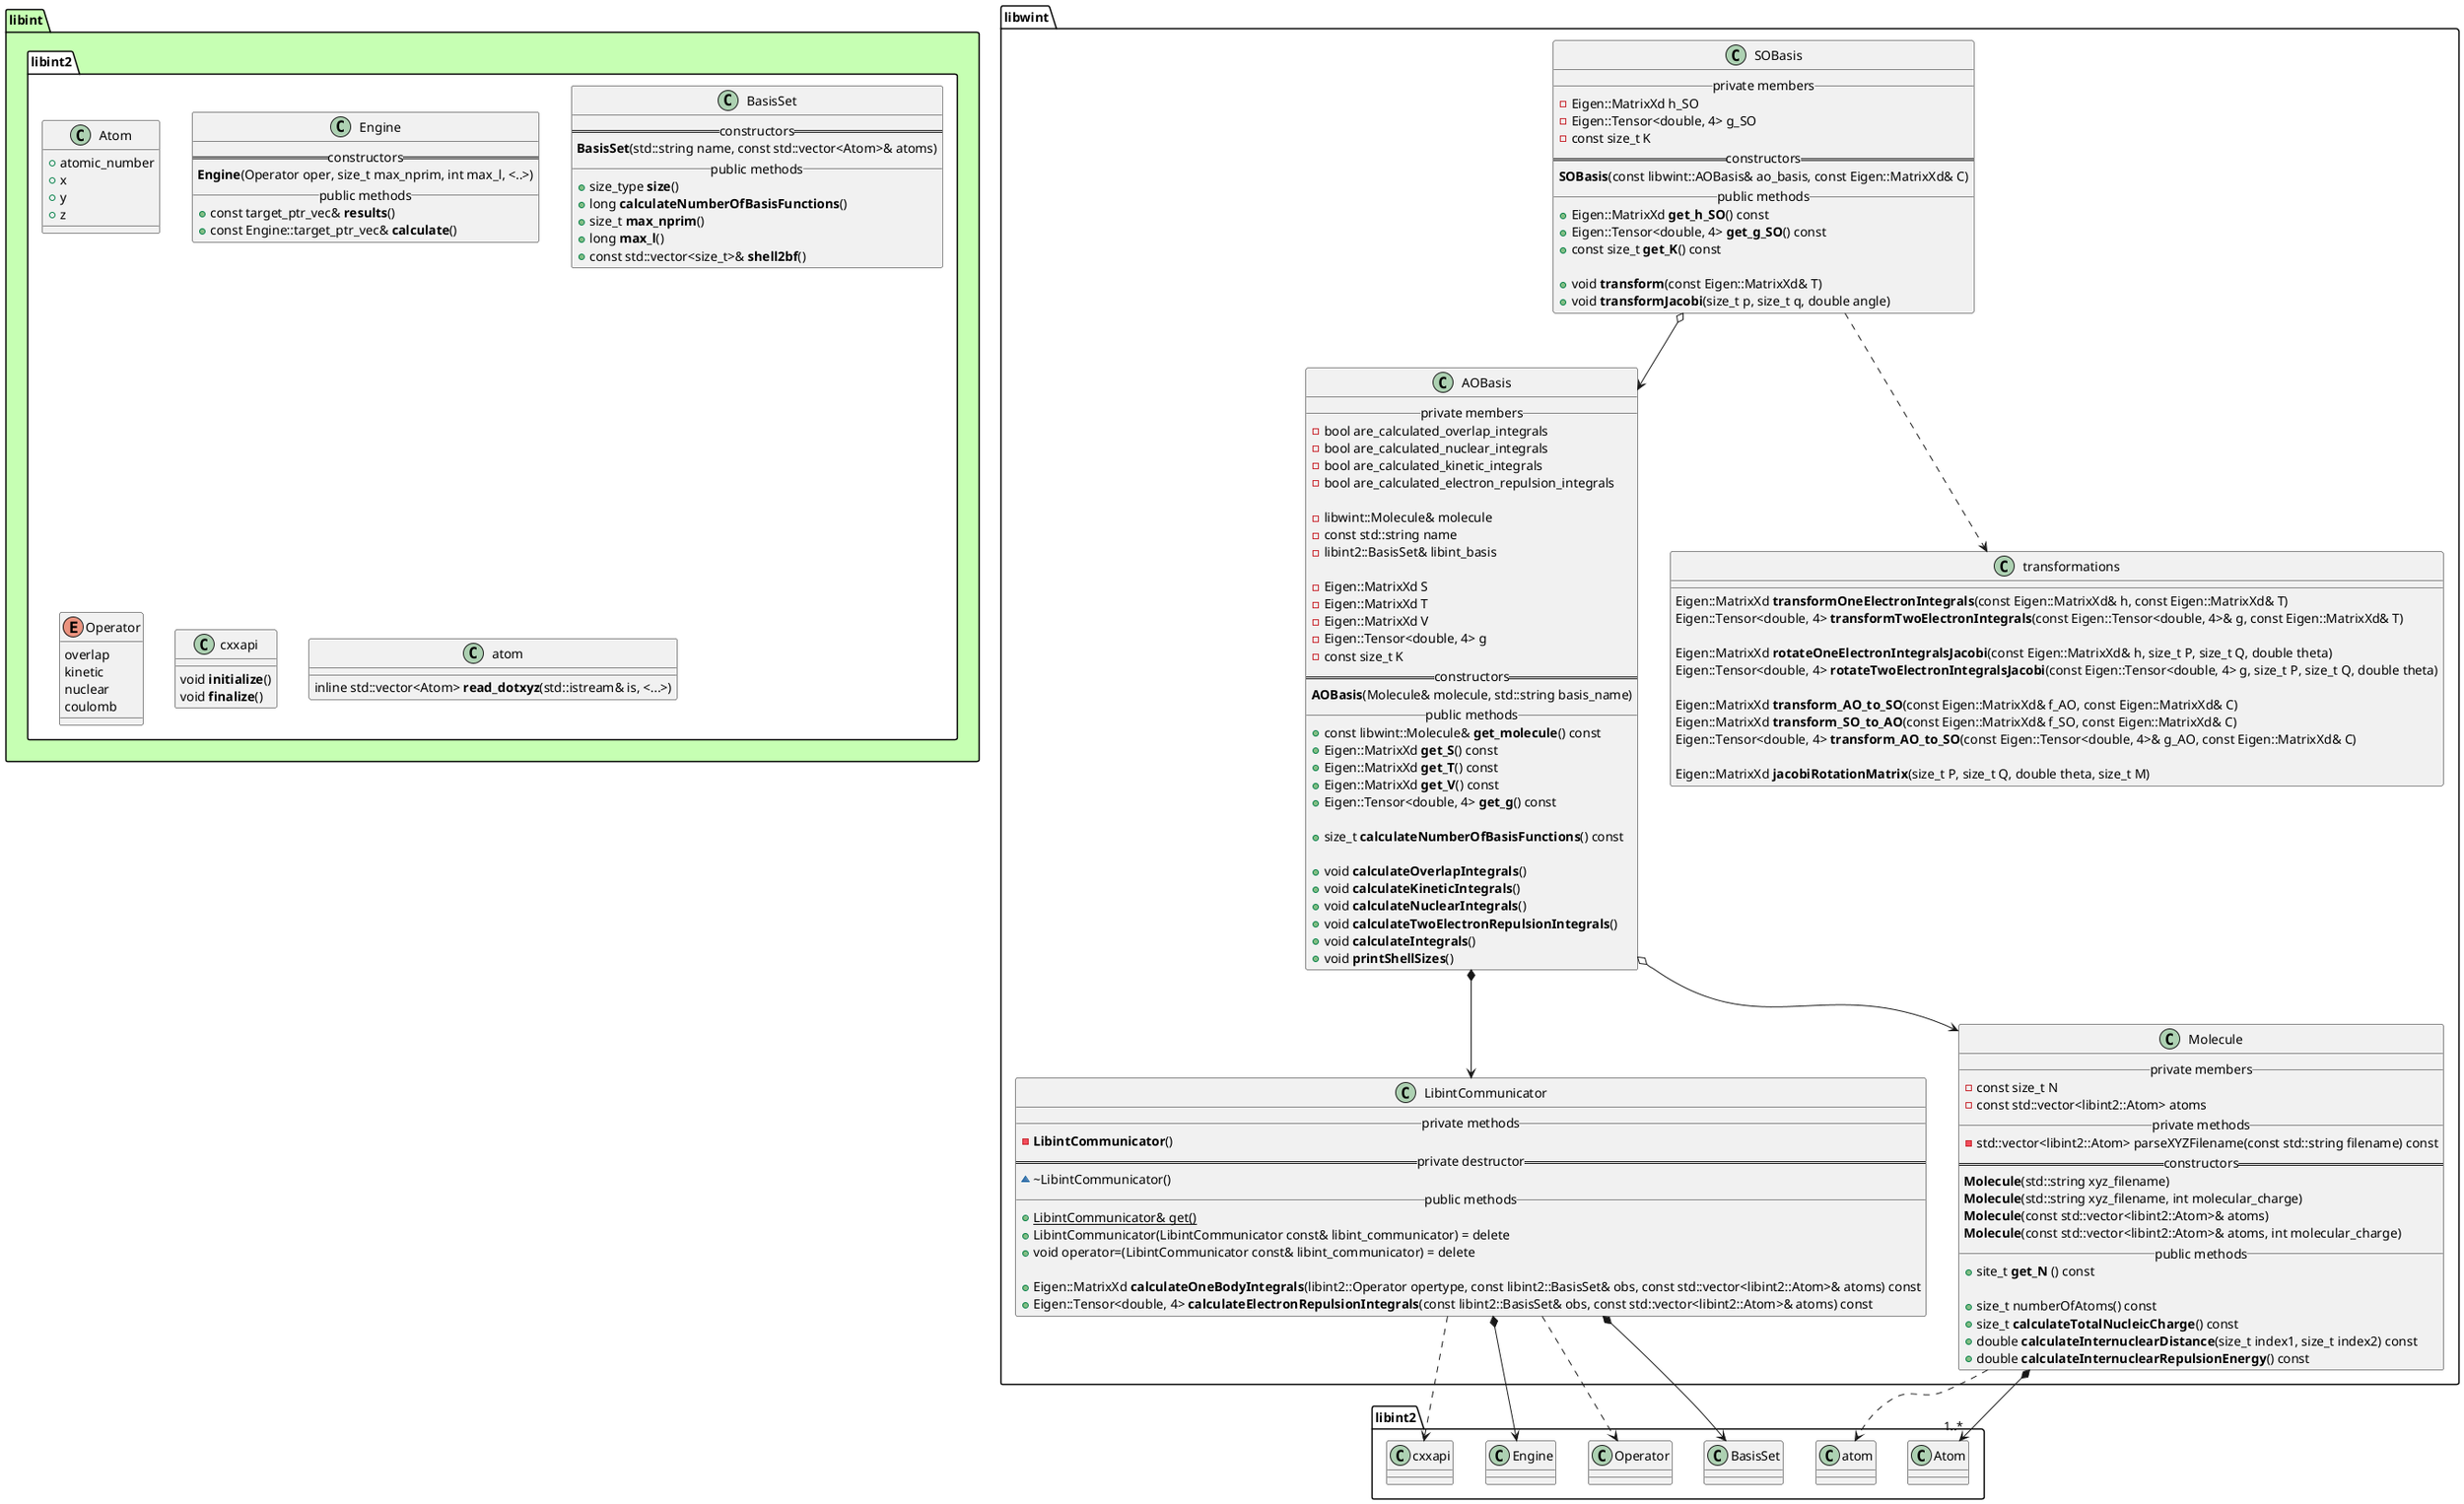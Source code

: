 @startuml



package libint #c6ffb3 {
    namespace libint2 #ffffff {
        class Atom {
            + atomic_number
            + x
            + y
            + z
        }

        class Engine {
            == constructors ==
                **Engine**(Operator oper, size_t max_nprim, int max_l, <..>)
            __ public methods __
                + const target_ptr_vec& **results**()
                + const Engine::target_ptr_vec& **calculate**()
        }

        class BasisSet {
            == constructors ==
                **BasisSet**(std::string name, const std::vector<Atom>& atoms)
            __ public methods __
                + size_type **size**()
                + long **calculateNumberOfBasisFunctions**()
                + size_t **max_nprim**()
                + long **max_l**()
                + const std::vector<size_t>& **shell2bf**()
        }

        enum Operator {
            overlap
            kinetic
            nuclear
            coulomb
        }

        class cxxapi {
                void **initialize**()
                void **finalize**()
        }

        class atom {
            inline std::vector<Atom> **read_dotxyz**(std::istream& is, <...>)
        }
    }
}




namespace libwint {

    class AOBasis {
        __ private members __
            - bool are_calculated_overlap_integrals
            - bool are_calculated_nuclear_integrals
            - bool are_calculated_kinetic_integrals
            - bool are_calculated_electron_repulsion_integrals

            - libwint::Molecule& molecule
            - const std::string name
            - libint2::BasisSet& libint_basis

            - Eigen::MatrixXd S
            - Eigen::MatrixXd T
            - Eigen::MatrixXd V
            - Eigen::Tensor<double, 4> g
            - const size_t K
        == constructors ==
            **AOBasis**(Molecule& molecule, std::string basis_name)
        __ public methods __
            + const libwint::Molecule& **get_molecule**() const
            + Eigen::MatrixXd **get_S**() const
            + Eigen::MatrixXd **get_T**() const
            + Eigen::MatrixXd **get_V**() const
            + Eigen::Tensor<double, 4> **get_g**() const

            + size_t **calculateNumberOfBasisFunctions**() const

            + void **calculateOverlapIntegrals**()
            + void **calculateKineticIntegrals**()
            + void **calculateNuclearIntegrals**()
            + void **calculateTwoElectronRepulsionIntegrals**()
            + void **calculateIntegrals**()
            + void **printShellSizes**()
    }


    class SOBasis {
        __ private members __
            - Eigen::MatrixXd h_SO
            - Eigen::Tensor<double, 4> g_SO
            - const size_t K
        == constructors ==
            **SOBasis**(const libwint::AOBasis& ao_basis, const Eigen::MatrixXd& C)
        __ public methods __
            + Eigen::MatrixXd **get_h_SO**() const
            + Eigen::Tensor<double, 4> **get_g_SO**() const
            + const size_t **get_K**() const

            + void **transform**(const Eigen::MatrixXd& T)
            + void **transformJacobi**(size_t p, size_t q, double angle)
    }


    class transformations {
            Eigen::MatrixXd **transformOneElectronIntegrals**(const Eigen::MatrixXd& h, const Eigen::MatrixXd& T)
            Eigen::Tensor<double, 4> **transformTwoElectronIntegrals**(const Eigen::Tensor<double, 4>& g, const Eigen::MatrixXd& T)

            Eigen::MatrixXd **rotateOneElectronIntegralsJacobi**(const Eigen::MatrixXd& h, size_t P, size_t Q, double theta)
            Eigen::Tensor<double, 4> **rotateTwoElectronIntegralsJacobi**(const Eigen::Tensor<double, 4> g, size_t P, size_t Q, double theta)

            Eigen::MatrixXd **transform_AO_to_SO**(const Eigen::MatrixXd& f_AO, const Eigen::MatrixXd& C)
            Eigen::MatrixXd **transform_SO_to_AO**(const Eigen::MatrixXd& f_SO, const Eigen::MatrixXd& C)
            Eigen::Tensor<double, 4> **transform_AO_to_SO**(const Eigen::Tensor<double, 4>& g_AO, const Eigen::MatrixXd& C)

            Eigen::MatrixXd **jacobiRotationMatrix**(size_t P, size_t Q, double theta, size_t M)
    }


    class LibintCommunicator {
        __ private methods __
            - **LibintCommunicator**()
        == private destructor ==
            ~ ~LibintCommunicator()
        __ public methods __
            + {static} LibintCommunicator& get()
            + LibintCommunicator(LibintCommunicator const& libint_communicator) = delete
            + void operator=(LibintCommunicator const& libint_communicator) = delete

            + Eigen::MatrixXd **calculateOneBodyIntegrals**(libint2::Operator opertype, const libint2::BasisSet& obs, const std::vector<libint2::Atom>& atoms) const
            + Eigen::Tensor<double, 4> **calculateElectronRepulsionIntegrals**(const libint2::BasisSet& obs, const std::vector<libint2::Atom>& atoms) const
    }


    class Molecule {
        __ private members __
            - const size_t N
            - const std::vector<libint2::Atom> atoms
        __ private methods __
            - std::vector<libint2::Atom> parseXYZFilename(const std::string filename) const
        == constructors ==
            **Molecule**(std::string xyz_filename)
            **Molecule**(std::string xyz_filename, int molecular_charge)
            **Molecule**(const std::vector<libint2::Atom>& atoms)
            **Molecule**(const std::vector<libint2::Atom>& atoms, int molecular_charge)
        __ public methods __
            + site_t **get_N** () const

            + size_t numberOfAtoms() const
            + size_t **calculateTotalNucleicCharge**() const
            + double **calculateInternuclearDistance**(size_t index1, size_t index2) const
            + double **calculateInternuclearRepulsionEnergy**() const
    }

}



libwint.AOBasis o--> libwint.Molecule
libwint.AOBasis *--> libwint.LibintCommunicator

libwint.LibintCommunicator *--> libint2.BasisSet
libwint.LibintCommunicator ..> libint2.Operator
libwint.LibintCommunicator *--> libint2.Engine
libwint.LibintCommunicator ..> libint2.cxxapi

libwint.Molecule *--> "1..*" libint2.Atom
libwint.Molecule ..> libint2.atom

libwint.SOBasis ..> libwint.transformations
libwint.SOBasis o--> libwint.AOBasis


@enduml
